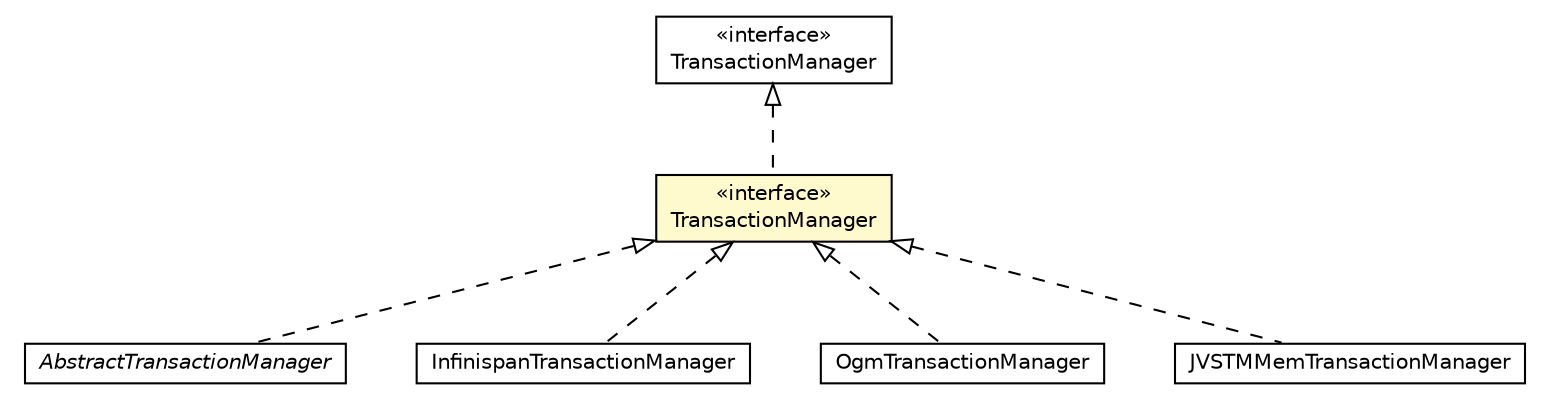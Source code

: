 #!/usr/local/bin/dot
#
# Class diagram 
# Generated by UMLGraph version 5.1 (http://www.umlgraph.org/)
#

digraph G {
	edge [fontname="Helvetica",fontsize=10,labelfontname="Helvetica",labelfontsize=10];
	node [fontname="Helvetica",fontsize=10,shape=plaintext];
	nodesep=0.25;
	ranksep=0.5;
	// pt.ist.fenixframework.core.AbstractTransactionManager
	c9953 [label=<<table title="pt.ist.fenixframework.core.AbstractTransactionManager" border="0" cellborder="1" cellspacing="0" cellpadding="2" port="p" href="./core/AbstractTransactionManager.html">
		<tr><td><table border="0" cellspacing="0" cellpadding="1">
<tr><td align="center" balign="center"><font face="Helvetica-Oblique"> AbstractTransactionManager </font></td></tr>
		</table></td></tr>
		</table>>, fontname="Helvetica", fontcolor="black", fontsize=10.0];
	// pt.ist.fenixframework.TransactionManager
	c9979 [label=<<table title="pt.ist.fenixframework.TransactionManager" border="0" cellborder="1" cellspacing="0" cellpadding="2" port="p" bgcolor="lemonChiffon" href="./TransactionManager.html">
		<tr><td><table border="0" cellspacing="0" cellpadding="1">
<tr><td align="center" balign="center"> &#171;interface&#187; </td></tr>
<tr><td align="center" balign="center"> TransactionManager </td></tr>
		</table></td></tr>
		</table>>, fontname="Helvetica", fontcolor="black", fontsize=10.0];
	// pt.ist.fenixframework.backend.infinispan.InfinispanTransactionManager
	c10101 [label=<<table title="pt.ist.fenixframework.backend.infinispan.InfinispanTransactionManager" border="0" cellborder="1" cellspacing="0" cellpadding="2" port="p" href="./backend/infinispan/InfinispanTransactionManager.html">
		<tr><td><table border="0" cellspacing="0" cellpadding="1">
<tr><td align="center" balign="center"> InfinispanTransactionManager </td></tr>
		</table></td></tr>
		</table>>, fontname="Helvetica", fontcolor="black", fontsize=10.0];
	// pt.ist.fenixframework.backend.ogm.OgmTransactionManager
	c10106 [label=<<table title="pt.ist.fenixframework.backend.ogm.OgmTransactionManager" border="0" cellborder="1" cellspacing="0" cellpadding="2" port="p" href="./backend/ogm/OgmTransactionManager.html">
		<tr><td><table border="0" cellspacing="0" cellpadding="1">
<tr><td align="center" balign="center"> OgmTransactionManager </td></tr>
		</table></td></tr>
		</table>>, fontname="Helvetica", fontcolor="black", fontsize=10.0];
	// pt.ist.fenixframework.backend.jvstmmem.JVSTMMemTransactionManager
	c10114 [label=<<table title="pt.ist.fenixframework.backend.jvstmmem.JVSTMMemTransactionManager" border="0" cellborder="1" cellspacing="0" cellpadding="2" port="p" href="./backend/jvstmmem/JVSTMMemTransactionManager.html">
		<tr><td><table border="0" cellspacing="0" cellpadding="1">
<tr><td align="center" balign="center"> JVSTMMemTransactionManager </td></tr>
		</table></td></tr>
		</table>>, fontname="Helvetica", fontcolor="black", fontsize=10.0];
	//pt.ist.fenixframework.core.AbstractTransactionManager implements pt.ist.fenixframework.TransactionManager
	c9979:p -> c9953:p [dir=back,arrowtail=empty,style=dashed];
	//pt.ist.fenixframework.TransactionManager implements javax.transaction.TransactionManager
	c10123:p -> c9979:p [dir=back,arrowtail=empty,style=dashed];
	//pt.ist.fenixframework.backend.infinispan.InfinispanTransactionManager implements pt.ist.fenixframework.TransactionManager
	c9979:p -> c10101:p [dir=back,arrowtail=empty,style=dashed];
	//pt.ist.fenixframework.backend.ogm.OgmTransactionManager implements pt.ist.fenixframework.TransactionManager
	c9979:p -> c10106:p [dir=back,arrowtail=empty,style=dashed];
	//pt.ist.fenixframework.backend.jvstmmem.JVSTMMemTransactionManager implements pt.ist.fenixframework.TransactionManager
	c9979:p -> c10114:p [dir=back,arrowtail=empty,style=dashed];
	// javax.transaction.TransactionManager
	c10123 [label=<<table title="javax.transaction.TransactionManager" border="0" cellborder="1" cellspacing="0" cellpadding="2" port="p" href="http://java.sun.com/j2se/1.4.2/docs/api/javax/transaction/TransactionManager.html">
		<tr><td><table border="0" cellspacing="0" cellpadding="1">
<tr><td align="center" balign="center"> &#171;interface&#187; </td></tr>
<tr><td align="center" balign="center"> TransactionManager </td></tr>
		</table></td></tr>
		</table>>, fontname="Helvetica", fontcolor="black", fontsize=10.0];
}

